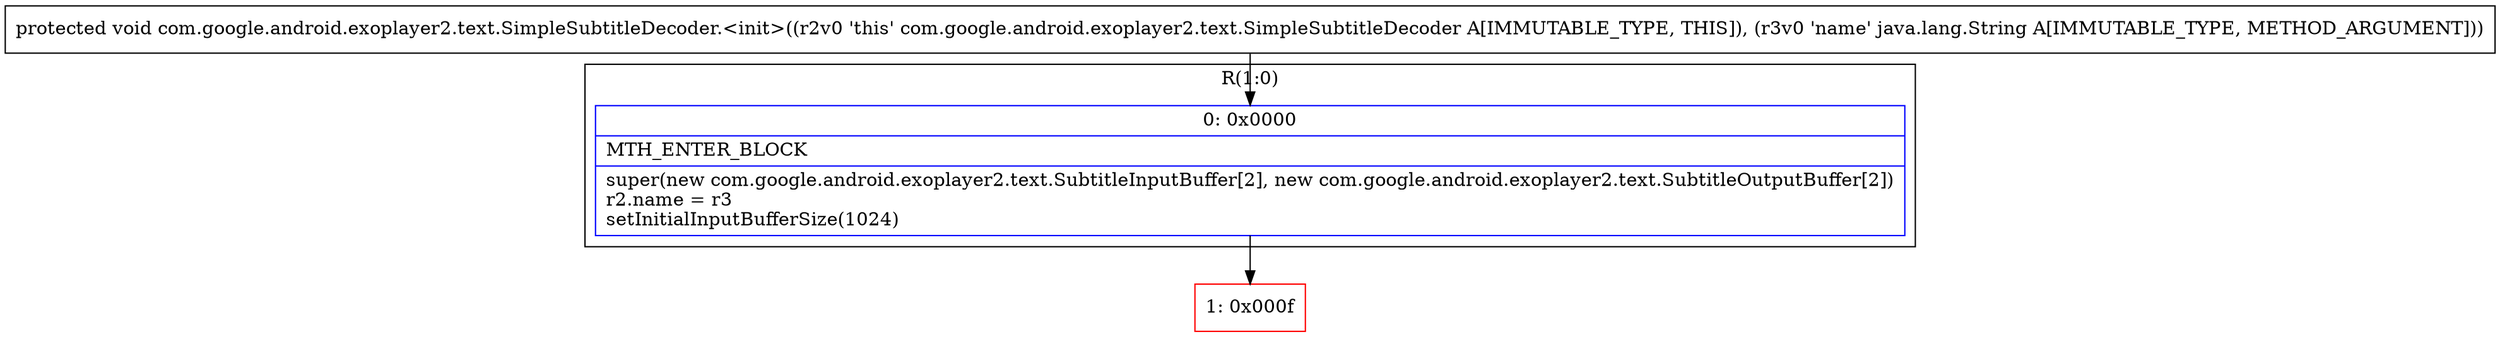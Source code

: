 digraph "CFG forcom.google.android.exoplayer2.text.SimpleSubtitleDecoder.\<init\>(Ljava\/lang\/String;)V" {
subgraph cluster_Region_1982457674 {
label = "R(1:0)";
node [shape=record,color=blue];
Node_0 [shape=record,label="{0\:\ 0x0000|MTH_ENTER_BLOCK\l|super(new com.google.android.exoplayer2.text.SubtitleInputBuffer[2], new com.google.android.exoplayer2.text.SubtitleOutputBuffer[2])\lr2.name = r3\lsetInitialInputBufferSize(1024)\l}"];
}
Node_1 [shape=record,color=red,label="{1\:\ 0x000f}"];
MethodNode[shape=record,label="{protected void com.google.android.exoplayer2.text.SimpleSubtitleDecoder.\<init\>((r2v0 'this' com.google.android.exoplayer2.text.SimpleSubtitleDecoder A[IMMUTABLE_TYPE, THIS]), (r3v0 'name' java.lang.String A[IMMUTABLE_TYPE, METHOD_ARGUMENT])) }"];
MethodNode -> Node_0;
Node_0 -> Node_1;
}

